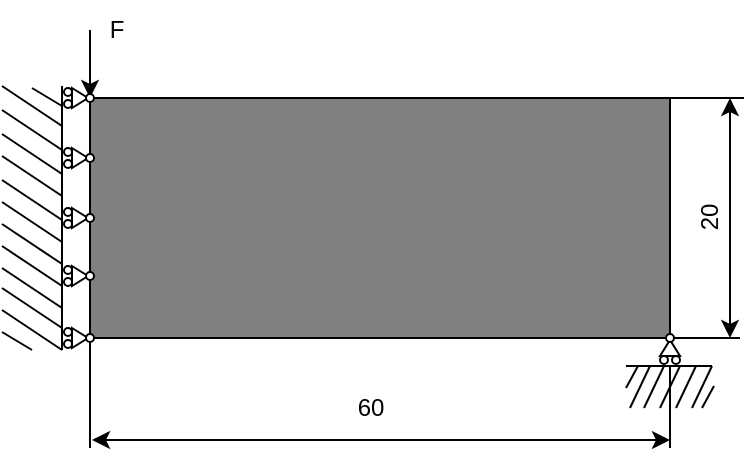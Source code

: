 <mxfile version="26.2.12">
  <diagram name="第 1 页" id="ymwS_IY8MIXRyYueqAV2">
    <mxGraphModel dx="788" dy="468" grid="1" gridSize="10" guides="1" tooltips="1" connect="1" arrows="1" fold="1" page="1" pageScale="1" pageWidth="1169" pageHeight="827" math="0" shadow="0">
      <root>
        <mxCell id="0" />
        <mxCell id="1" parent="0" />
        <mxCell id="Vg7lrB8-2E0x5ShmS8df-7" value="" style="endArrow=none;html=1;rounded=0;" parent="1" edge="1">
          <mxGeometry width="50" height="50" relative="1" as="geometry">
            <mxPoint x="765" y="379" as="sourcePoint" />
            <mxPoint x="730" y="379" as="targetPoint" />
          </mxGeometry>
        </mxCell>
        <mxCell id="qnAz9l0GQETao4ylGaTY-4" value="" style="triangle;whiteSpace=wrap;html=1;direction=north;strokeWidth=1;" parent="1" vertex="1">
          <mxGeometry x="725" y="380" width="10" height="8" as="geometry" />
        </mxCell>
        <mxCell id="_RP0dMVc5jquQAwwALMM-1" value="" style="rounded=0;whiteSpace=wrap;html=1;fillStyle=auto;fillColor=#808080;" parent="1" vertex="1">
          <mxGeometry x="440" y="259" width="290" height="120" as="geometry" />
        </mxCell>
        <mxCell id="_RP0dMVc5jquQAwwALMM-3" value="" style="endArrow=none;html=1;rounded=0;" parent="1" edge="1">
          <mxGeometry width="50" height="50" relative="1" as="geometry">
            <mxPoint x="396" y="265" as="sourcePoint" />
            <mxPoint x="426" y="285" as="targetPoint" />
          </mxGeometry>
        </mxCell>
        <mxCell id="_RP0dMVc5jquQAwwALMM-4" value="" style="endArrow=none;html=1;rounded=0;" parent="1" edge="1">
          <mxGeometry width="50" height="50" relative="1" as="geometry">
            <mxPoint x="396" y="277" as="sourcePoint" />
            <mxPoint x="426" y="297" as="targetPoint" />
          </mxGeometry>
        </mxCell>
        <mxCell id="_RP0dMVc5jquQAwwALMM-5" value="" style="endArrow=none;html=1;rounded=0;" parent="1" edge="1">
          <mxGeometry width="50" height="50" relative="1" as="geometry">
            <mxPoint x="396" y="288" as="sourcePoint" />
            <mxPoint x="426" y="308" as="targetPoint" />
          </mxGeometry>
        </mxCell>
        <mxCell id="_RP0dMVc5jquQAwwALMM-6" value="" style="endArrow=none;html=1;rounded=0;" parent="1" edge="1">
          <mxGeometry width="50" height="50" relative="1" as="geometry">
            <mxPoint x="396" y="300" as="sourcePoint" />
            <mxPoint x="426" y="320" as="targetPoint" />
          </mxGeometry>
        </mxCell>
        <mxCell id="_RP0dMVc5jquQAwwALMM-7" value="" style="endArrow=none;html=1;rounded=0;" parent="1" edge="1">
          <mxGeometry width="50" height="50" relative="1" as="geometry">
            <mxPoint x="396" y="311" as="sourcePoint" />
            <mxPoint x="426" y="331" as="targetPoint" />
          </mxGeometry>
        </mxCell>
        <mxCell id="_RP0dMVc5jquQAwwALMM-8" value="" style="endArrow=none;html=1;rounded=0;" parent="1" edge="1">
          <mxGeometry width="50" height="50" relative="1" as="geometry">
            <mxPoint x="396" y="322" as="sourcePoint" />
            <mxPoint x="426" y="342" as="targetPoint" />
          </mxGeometry>
        </mxCell>
        <mxCell id="_RP0dMVc5jquQAwwALMM-9" value="" style="endArrow=none;html=1;rounded=0;" parent="1" edge="1">
          <mxGeometry width="50" height="50" relative="1" as="geometry">
            <mxPoint x="396" y="333" as="sourcePoint" />
            <mxPoint x="426" y="353" as="targetPoint" />
          </mxGeometry>
        </mxCell>
        <mxCell id="_RP0dMVc5jquQAwwALMM-10" value="" style="endArrow=none;html=1;rounded=0;" parent="1" edge="1">
          <mxGeometry width="50" height="50" relative="1" as="geometry">
            <mxPoint x="396" y="344" as="sourcePoint" />
            <mxPoint x="426" y="364" as="targetPoint" />
          </mxGeometry>
        </mxCell>
        <mxCell id="_RP0dMVc5jquQAwwALMM-11" value="" style="endArrow=none;html=1;rounded=0;" parent="1" edge="1">
          <mxGeometry width="50" height="50" relative="1" as="geometry">
            <mxPoint x="396" y="354" as="sourcePoint" />
            <mxPoint x="426" y="374" as="targetPoint" />
          </mxGeometry>
        </mxCell>
        <mxCell id="_RP0dMVc5jquQAwwALMM-12" value="" style="endArrow=none;html=1;rounded=0;" parent="1" edge="1">
          <mxGeometry width="50" height="50" relative="1" as="geometry">
            <mxPoint x="396" y="365" as="sourcePoint" />
            <mxPoint x="426" y="385" as="targetPoint" />
          </mxGeometry>
        </mxCell>
        <mxCell id="_RP0dMVc5jquQAwwALMM-15" value="" style="endArrow=none;html=1;rounded=0;startSize=6;" parent="1" edge="1">
          <mxGeometry width="50" height="50" relative="1" as="geometry">
            <mxPoint x="411" y="254" as="sourcePoint" />
            <mxPoint x="426" y="263" as="targetPoint" />
          </mxGeometry>
        </mxCell>
        <mxCell id="_RP0dMVc5jquQAwwALMM-16" value="" style="endArrow=none;html=1;rounded=0;startSize=6;" parent="1" edge="1">
          <mxGeometry width="50" height="50" relative="1" as="geometry">
            <mxPoint x="396" y="376" as="sourcePoint" />
            <mxPoint x="411" y="385" as="targetPoint" />
          </mxGeometry>
        </mxCell>
        <mxCell id="_RP0dMVc5jquQAwwALMM-17" value="" style="endArrow=classic;html=1;rounded=0;" parent="1" edge="1">
          <mxGeometry width="50" height="50" relative="1" as="geometry">
            <mxPoint x="440" y="225" as="sourcePoint" />
            <mxPoint x="440" y="259" as="targetPoint" />
          </mxGeometry>
        </mxCell>
        <mxCell id="ljivYINf26XFpLEp_7z6-1" value="" style="endArrow=none;html=1;rounded=0;" parent="1" edge="1">
          <mxGeometry width="50" height="50" relative="1" as="geometry">
            <mxPoint x="426" y="385" as="sourcePoint" />
            <mxPoint x="426" y="253" as="targetPoint" />
          </mxGeometry>
        </mxCell>
        <mxCell id="ljivYINf26XFpLEp_7z6-9" value="" style="ellipse;whiteSpace=wrap;html=1;aspect=fixed;strokeWidth=1;" parent="1" vertex="1">
          <mxGeometry x="728" y="377" width="4" height="4" as="geometry" />
        </mxCell>
        <mxCell id="ljivYINf26XFpLEp_7z6-10" value="" style="endArrow=none;html=1;rounded=0;" parent="1" edge="1">
          <mxGeometry width="50" height="50" relative="1" as="geometry">
            <mxPoint x="720" y="393" as="sourcePoint" />
            <mxPoint x="710" y="414" as="targetPoint" />
          </mxGeometry>
        </mxCell>
        <mxCell id="ljivYINf26XFpLEp_7z6-22" value="" style="endArrow=none;html=1;rounded=0;" parent="1" edge="1">
          <mxGeometry width="50" height="50" relative="1" as="geometry">
            <mxPoint x="751" y="393" as="sourcePoint" />
            <mxPoint x="708" y="393" as="targetPoint" />
          </mxGeometry>
        </mxCell>
        <mxCell id="ljivYINf26XFpLEp_7z6-23" value="" style="endArrow=none;html=1;rounded=0;" parent="1" edge="1">
          <mxGeometry width="50" height="50" relative="1" as="geometry">
            <mxPoint x="727" y="393" as="sourcePoint" />
            <mxPoint x="717" y="414" as="targetPoint" />
          </mxGeometry>
        </mxCell>
        <mxCell id="ljivYINf26XFpLEp_7z6-24" value="" style="endArrow=none;html=1;rounded=0;" parent="1" edge="1">
          <mxGeometry width="50" height="50" relative="1" as="geometry">
            <mxPoint x="735" y="393" as="sourcePoint" />
            <mxPoint x="725" y="414" as="targetPoint" />
          </mxGeometry>
        </mxCell>
        <mxCell id="ljivYINf26XFpLEp_7z6-25" value="" style="endArrow=none;html=1;rounded=0;" parent="1" edge="1">
          <mxGeometry width="50" height="50" relative="1" as="geometry">
            <mxPoint x="743" y="393" as="sourcePoint" />
            <mxPoint x="733" y="414" as="targetPoint" />
          </mxGeometry>
        </mxCell>
        <mxCell id="ljivYINf26XFpLEp_7z6-26" value="" style="endArrow=none;html=1;rounded=0;startSize=6;" parent="1" edge="1">
          <mxGeometry width="50" height="50" relative="1" as="geometry">
            <mxPoint x="714" y="393" as="sourcePoint" />
            <mxPoint x="708" y="404" as="targetPoint" />
          </mxGeometry>
        </mxCell>
        <mxCell id="ljivYINf26XFpLEp_7z6-28" value="" style="endArrow=none;html=1;rounded=0;" parent="1" edge="1">
          <mxGeometry width="50" height="50" relative="1" as="geometry">
            <mxPoint x="751" y="393" as="sourcePoint" />
            <mxPoint x="741" y="414" as="targetPoint" />
          </mxGeometry>
        </mxCell>
        <mxCell id="ljivYINf26XFpLEp_7z6-29" value="" style="endArrow=none;html=1;rounded=0;startSize=6;" parent="1" edge="1">
          <mxGeometry width="50" height="50" relative="1" as="geometry">
            <mxPoint x="752" y="403" as="sourcePoint" />
            <mxPoint x="746" y="414" as="targetPoint" />
          </mxGeometry>
        </mxCell>
        <mxCell id="qnAz9l0GQETao4ylGaTY-8" value="" style="ellipse;whiteSpace=wrap;html=1;aspect=fixed;strokeWidth=1;" parent="1" vertex="1">
          <mxGeometry x="725" y="388" width="4" height="4" as="geometry" />
        </mxCell>
        <mxCell id="qnAz9l0GQETao4ylGaTY-9" value="" style="ellipse;whiteSpace=wrap;html=1;aspect=fixed;strokeWidth=1;" parent="1" vertex="1">
          <mxGeometry x="731" y="388" width="4" height="4" as="geometry" />
        </mxCell>
        <mxCell id="qnAz9l0GQETao4ylGaTY-14" value="" style="triangle;whiteSpace=wrap;html=1;direction=east;strokeWidth=1;" parent="1" vertex="1">
          <mxGeometry x="431" y="374" width="8" height="10" as="geometry" />
        </mxCell>
        <mxCell id="qnAz9l0GQETao4ylGaTY-15" value="" style="ellipse;whiteSpace=wrap;html=1;aspect=fixed;strokeWidth=1;direction=south;" parent="1" vertex="1">
          <mxGeometry x="438" y="377" width="4" height="4" as="geometry" />
        </mxCell>
        <mxCell id="qnAz9l0GQETao4ylGaTY-16" value="" style="ellipse;whiteSpace=wrap;html=1;aspect=fixed;strokeWidth=1;direction=south;" parent="1" vertex="1">
          <mxGeometry x="427" y="374" width="4" height="4" as="geometry" />
        </mxCell>
        <mxCell id="qnAz9l0GQETao4ylGaTY-17" value="" style="ellipse;whiteSpace=wrap;html=1;aspect=fixed;strokeWidth=1;direction=south;" parent="1" vertex="1">
          <mxGeometry x="427" y="380" width="4" height="4" as="geometry" />
        </mxCell>
        <mxCell id="qnAz9l0GQETao4ylGaTY-24" value="" style="triangle;whiteSpace=wrap;html=1;direction=east;strokeWidth=1;" parent="1" vertex="1">
          <mxGeometry x="431" y="343" width="8" height="10" as="geometry" />
        </mxCell>
        <mxCell id="qnAz9l0GQETao4ylGaTY-25" value="" style="ellipse;whiteSpace=wrap;html=1;aspect=fixed;strokeWidth=1;direction=south;" parent="1" vertex="1">
          <mxGeometry x="438" y="346" width="4" height="4" as="geometry" />
        </mxCell>
        <mxCell id="qnAz9l0GQETao4ylGaTY-26" value="" style="ellipse;whiteSpace=wrap;html=1;aspect=fixed;strokeWidth=1;direction=south;" parent="1" vertex="1">
          <mxGeometry x="427" y="343" width="4" height="4" as="geometry" />
        </mxCell>
        <mxCell id="qnAz9l0GQETao4ylGaTY-27" value="" style="ellipse;whiteSpace=wrap;html=1;aspect=fixed;strokeWidth=1;direction=south;" parent="1" vertex="1">
          <mxGeometry x="427" y="349" width="4" height="4" as="geometry" />
        </mxCell>
        <mxCell id="qnAz9l0GQETao4ylGaTY-28" value="" style="triangle;whiteSpace=wrap;html=1;direction=east;strokeWidth=1;" parent="1" vertex="1">
          <mxGeometry x="431" y="314" width="8" height="10" as="geometry" />
        </mxCell>
        <mxCell id="qnAz9l0GQETao4ylGaTY-29" value="" style="ellipse;whiteSpace=wrap;html=1;aspect=fixed;strokeWidth=1;direction=south;" parent="1" vertex="1">
          <mxGeometry x="438" y="317" width="4" height="4" as="geometry" />
        </mxCell>
        <mxCell id="qnAz9l0GQETao4ylGaTY-30" value="" style="ellipse;whiteSpace=wrap;html=1;aspect=fixed;strokeWidth=1;direction=south;" parent="1" vertex="1">
          <mxGeometry x="427" y="314" width="4" height="4" as="geometry" />
        </mxCell>
        <mxCell id="qnAz9l0GQETao4ylGaTY-31" value="" style="ellipse;whiteSpace=wrap;html=1;aspect=fixed;strokeWidth=1;direction=south;" parent="1" vertex="1">
          <mxGeometry x="427" y="320" width="4" height="4" as="geometry" />
        </mxCell>
        <mxCell id="qnAz9l0GQETao4ylGaTY-32" value="" style="triangle;whiteSpace=wrap;html=1;direction=east;strokeWidth=1;" parent="1" vertex="1">
          <mxGeometry x="431" y="284" width="8" height="10" as="geometry" />
        </mxCell>
        <mxCell id="qnAz9l0GQETao4ylGaTY-33" value="" style="ellipse;whiteSpace=wrap;html=1;aspect=fixed;strokeWidth=1;direction=south;" parent="1" vertex="1">
          <mxGeometry x="438" y="287" width="4" height="4" as="geometry" />
        </mxCell>
        <mxCell id="qnAz9l0GQETao4ylGaTY-34" value="" style="ellipse;whiteSpace=wrap;html=1;aspect=fixed;strokeWidth=1;direction=south;" parent="1" vertex="1">
          <mxGeometry x="427" y="284" width="4" height="4" as="geometry" />
        </mxCell>
        <mxCell id="qnAz9l0GQETao4ylGaTY-35" value="" style="ellipse;whiteSpace=wrap;html=1;aspect=fixed;strokeWidth=1;direction=south;" parent="1" vertex="1">
          <mxGeometry x="427" y="290" width="4" height="4" as="geometry" />
        </mxCell>
        <mxCell id="qnAz9l0GQETao4ylGaTY-36" value="" style="triangle;whiteSpace=wrap;html=1;direction=east;strokeWidth=1;" parent="1" vertex="1">
          <mxGeometry x="431" y="254" width="8" height="10" as="geometry" />
        </mxCell>
        <mxCell id="qnAz9l0GQETao4ylGaTY-37" value="" style="ellipse;whiteSpace=wrap;html=1;aspect=fixed;strokeWidth=1;direction=south;" parent="1" vertex="1">
          <mxGeometry x="438" y="257" width="4" height="4" as="geometry" />
        </mxCell>
        <mxCell id="qnAz9l0GQETao4ylGaTY-38" value="" style="ellipse;whiteSpace=wrap;html=1;aspect=fixed;strokeWidth=1;direction=south;" parent="1" vertex="1">
          <mxGeometry x="427" y="254" width="4" height="4" as="geometry" />
        </mxCell>
        <mxCell id="qnAz9l0GQETao4ylGaTY-39" value="" style="ellipse;whiteSpace=wrap;html=1;aspect=fixed;strokeWidth=1;direction=south;" parent="1" vertex="1">
          <mxGeometry x="427" y="260" width="4" height="4" as="geometry" />
        </mxCell>
        <mxCell id="qnAz9l0GQETao4ylGaTY-40" value="" style="endArrow=none;html=1;rounded=0;" parent="1" edge="1">
          <mxGeometry width="50" height="50" relative="1" as="geometry">
            <mxPoint x="396" y="253" as="sourcePoint" />
            <mxPoint x="426" y="273" as="targetPoint" />
          </mxGeometry>
        </mxCell>
        <mxCell id="Vg7lrB8-2E0x5ShmS8df-1" value="F" style="text;html=1;align=center;verticalAlign=middle;resizable=0;points=[];autosize=1;strokeColor=none;fillColor=none;" parent="1" vertex="1">
          <mxGeometry x="438" y="210" width="30" height="30" as="geometry" />
        </mxCell>
        <mxCell id="Vg7lrB8-2E0x5ShmS8df-2" value="" style="endArrow=none;html=1;rounded=0;" parent="1" edge="1">
          <mxGeometry width="50" height="50" relative="1" as="geometry">
            <mxPoint x="440" y="434" as="sourcePoint" />
            <mxPoint x="440" y="381" as="targetPoint" />
          </mxGeometry>
        </mxCell>
        <mxCell id="Vg7lrB8-2E0x5ShmS8df-3" value="" style="endArrow=none;html=1;rounded=0;" parent="1" edge="1">
          <mxGeometry width="50" height="50" relative="1" as="geometry">
            <mxPoint x="730" y="434" as="sourcePoint" />
            <mxPoint x="730" y="393" as="targetPoint" />
          </mxGeometry>
        </mxCell>
        <mxCell id="Vg7lrB8-2E0x5ShmS8df-4" value="" style="endArrow=classic;startArrow=classic;html=1;rounded=0;" parent="1" edge="1">
          <mxGeometry width="50" height="50" relative="1" as="geometry">
            <mxPoint x="441" y="430" as="sourcePoint" />
            <mxPoint x="730" y="430" as="targetPoint" />
          </mxGeometry>
        </mxCell>
        <mxCell id="Vg7lrB8-2E0x5ShmS8df-5" value="60" style="text;html=1;align=center;verticalAlign=middle;resizable=0;points=[];autosize=1;strokeColor=none;fillColor=none;" parent="1" vertex="1">
          <mxGeometry x="560" y="399" width="40" height="30" as="geometry" />
        </mxCell>
        <mxCell id="Vg7lrB8-2E0x5ShmS8df-6" value="" style="endArrow=none;html=1;rounded=0;" parent="1" edge="1">
          <mxGeometry width="50" height="50" relative="1" as="geometry">
            <mxPoint x="767" y="259" as="sourcePoint" />
            <mxPoint x="730" y="259" as="targetPoint" />
          </mxGeometry>
        </mxCell>
        <mxCell id="Vg7lrB8-2E0x5ShmS8df-8" value="" style="endArrow=classic;startArrow=classic;html=1;rounded=0;" parent="1" edge="1">
          <mxGeometry width="50" height="50" relative="1" as="geometry">
            <mxPoint x="760" y="379" as="sourcePoint" />
            <mxPoint x="760" y="259" as="targetPoint" />
          </mxGeometry>
        </mxCell>
        <mxCell id="Vg7lrB8-2E0x5ShmS8df-9" value="20" style="text;html=1;align=center;verticalAlign=middle;resizable=0;points=[];autosize=1;strokeColor=none;fillColor=none;rotation=270;" parent="1" vertex="1">
          <mxGeometry x="730" y="304" width="40" height="30" as="geometry" />
        </mxCell>
      </root>
    </mxGraphModel>
  </diagram>
</mxfile>
